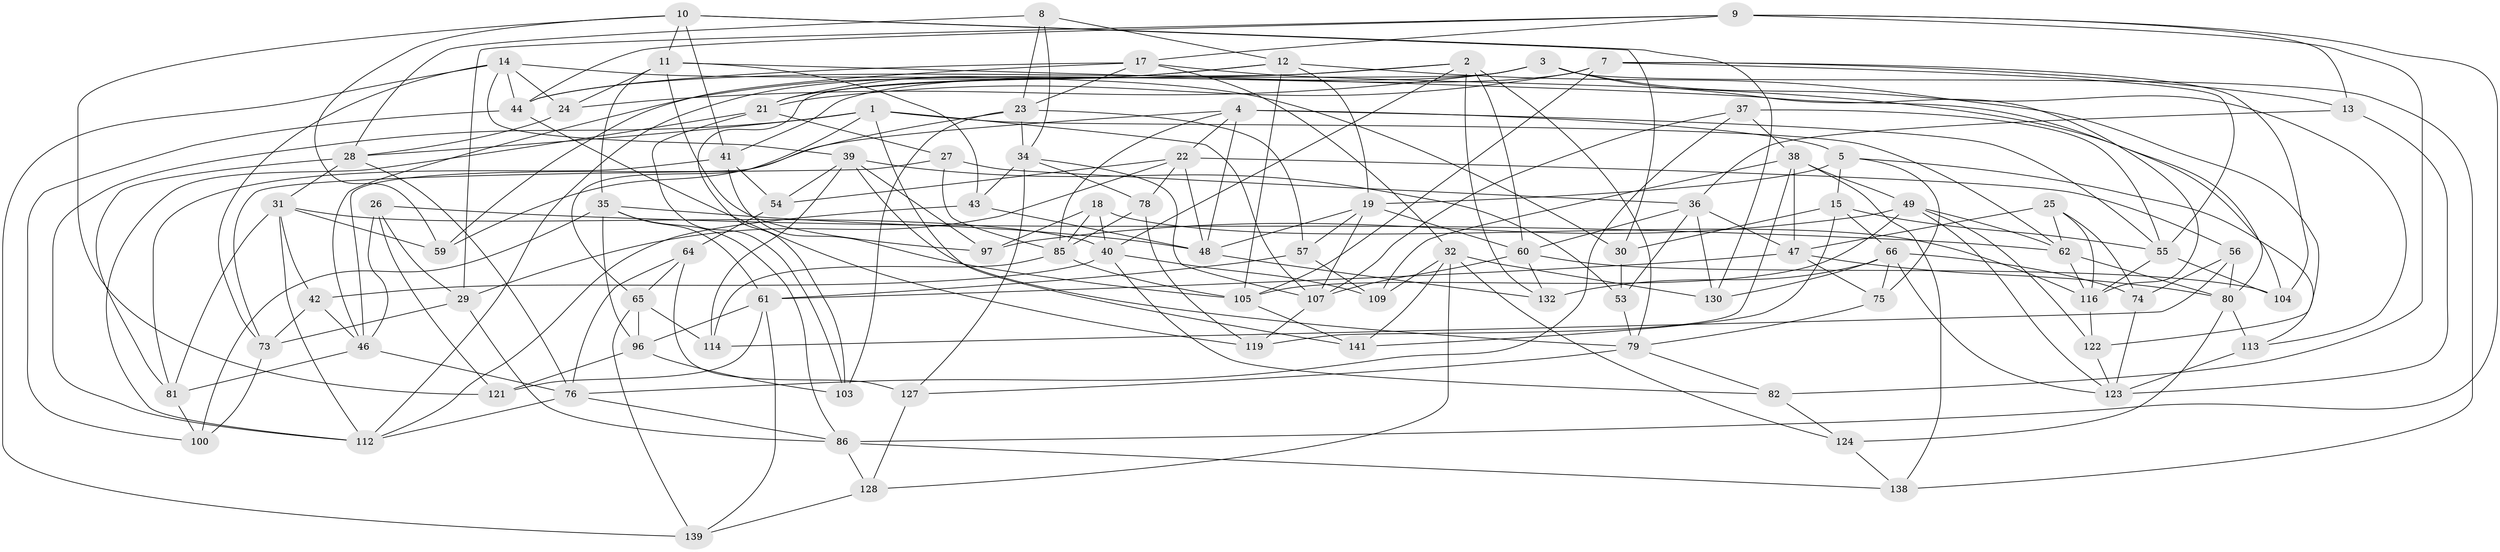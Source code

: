 // Generated by graph-tools (version 1.1) at 2025/24/03/03/25 07:24:23]
// undirected, 91 vertices, 230 edges
graph export_dot {
graph [start="1"]
  node [color=gray90,style=filled];
  1 [super="+6"];
  2 [super="+95"];
  3 [super="+68"];
  4 [super="+45"];
  5 [super="+102"];
  7 [super="+118"];
  8;
  9 [super="+58"];
  10 [super="+20"];
  11 [super="+16"];
  12 [super="+94"];
  13;
  14 [super="+67"];
  15 [super="+143"];
  17 [super="+33"];
  18;
  19 [super="+63"];
  21 [super="+101"];
  22 [super="+77"];
  23 [super="+88"];
  24;
  25;
  26;
  27;
  28 [super="+92"];
  29 [super="+72"];
  30;
  31 [super="+131"];
  32 [super="+98"];
  34 [super="+111"];
  35 [super="+89"];
  36 [super="+108"];
  37;
  38 [super="+117"];
  39 [super="+51"];
  40 [super="+129"];
  41 [super="+50"];
  42;
  43;
  44 [super="+84"];
  46 [super="+126"];
  47 [super="+70"];
  48 [super="+52"];
  49 [super="+69"];
  53;
  54;
  55 [super="+71"];
  56;
  57;
  59;
  60 [super="+134"];
  61 [super="+93"];
  62 [super="+140"];
  64;
  65 [super="+83"];
  66 [super="+115"];
  73 [super="+91"];
  74;
  75;
  76 [super="+133"];
  78;
  79 [super="+135"];
  80 [super="+99"];
  81 [super="+90"];
  82;
  85 [super="+106"];
  86 [super="+87"];
  96 [super="+110"];
  97;
  100;
  103;
  104;
  105 [super="+142"];
  107 [super="+120"];
  109;
  112 [super="+137"];
  113;
  114;
  116 [super="+125"];
  119;
  121;
  122;
  123 [super="+136"];
  124;
  127;
  128;
  130;
  132;
  138;
  139;
  141;
  1 -- 28;
  1 -- 112;
  1 -- 107;
  1 -- 65;
  1 -- 141;
  1 -- 62;
  2 -- 44;
  2 -- 60;
  2 -- 40;
  2 -- 132;
  2 -- 21;
  2 -- 79;
  3 -- 138;
  3 -- 113;
  3 -- 112;
  3 -- 24;
  3 -- 103;
  3 -- 116;
  4 -- 46;
  4 -- 55;
  4 -- 5;
  4 -- 48;
  4 -- 22;
  4 -- 85;
  5 -- 113;
  5 -- 75;
  5 -- 15 [weight=2];
  5 -- 19;
  7 -- 105;
  7 -- 104;
  7 -- 55;
  7 -- 21;
  7 -- 13;
  7 -- 41;
  8 -- 23;
  8 -- 34;
  8 -- 28;
  8 -- 12;
  9 -- 29;
  9 -- 82;
  9 -- 13;
  9 -- 17;
  9 -- 44;
  9 -- 86;
  10 -- 11;
  10 -- 130;
  10 -- 59;
  10 -- 41;
  10 -- 30;
  10 -- 121;
  11 -- 43;
  11 -- 24;
  11 -- 97;
  11 -- 80;
  11 -- 35;
  12 -- 46;
  12 -- 19;
  12 -- 122;
  12 -- 21;
  12 -- 105;
  13 -- 123;
  13 -- 36;
  14 -- 139;
  14 -- 30;
  14 -- 24;
  14 -- 73;
  14 -- 44;
  14 -- 39;
  15 -- 30;
  15 -- 141;
  15 -- 66;
  15 -- 55;
  17 -- 59;
  17 -- 23;
  17 -- 104;
  17 -- 32;
  17 -- 44;
  18 -- 97;
  18 -- 85;
  18 -- 40;
  18 -- 116;
  19 -- 60;
  19 -- 107;
  19 -- 48;
  19 -- 57;
  21 -- 27;
  21 -- 112;
  21 -- 103;
  22 -- 56;
  22 -- 48;
  22 -- 29;
  22 -- 78;
  22 -- 54;
  23 -- 57;
  23 -- 59;
  23 -- 103;
  23 -- 34;
  24 -- 28;
  25 -- 47;
  25 -- 62;
  25 -- 74;
  25 -- 116;
  26 -- 62;
  26 -- 29;
  26 -- 121;
  26 -- 46;
  27 -- 73;
  27 -- 36;
  27 -- 85;
  28 -- 31;
  28 -- 81;
  28 -- 76;
  29 -- 73 [weight=2];
  29 -- 86;
  30 -- 53;
  31 -- 112;
  31 -- 59;
  31 -- 81;
  31 -- 40;
  31 -- 42;
  32 -- 130;
  32 -- 141;
  32 -- 128;
  32 -- 124;
  32 -- 109;
  34 -- 43;
  34 -- 107;
  34 -- 127;
  34 -- 78;
  35 -- 96;
  35 -- 100;
  35 -- 61;
  35 -- 48;
  35 -- 86;
  36 -- 60;
  36 -- 130;
  36 -- 53;
  36 -- 47;
  37 -- 38;
  37 -- 107;
  37 -- 55;
  37 -- 76;
  38 -- 119;
  38 -- 49;
  38 -- 138;
  38 -- 109;
  38 -- 47;
  39 -- 54;
  39 -- 114;
  39 -- 97;
  39 -- 53;
  39 -- 79;
  40 -- 82;
  40 -- 109;
  40 -- 42;
  41 -- 81 [weight=2];
  41 -- 54;
  41 -- 105;
  42 -- 46;
  42 -- 73;
  43 -- 112;
  43 -- 48;
  44 -- 100;
  44 -- 119;
  46 -- 81;
  46 -- 76;
  47 -- 75;
  47 -- 80;
  47 -- 61;
  48 -- 132;
  49 -- 97;
  49 -- 122;
  49 -- 62;
  49 -- 105;
  49 -- 123;
  53 -- 79;
  54 -- 64;
  55 -- 116;
  55 -- 104;
  56 -- 80;
  56 -- 74;
  56 -- 114;
  57 -- 109;
  57 -- 61;
  60 -- 132;
  60 -- 104;
  60 -- 107;
  61 -- 96;
  61 -- 139;
  61 -- 121;
  62 -- 80;
  62 -- 116;
  64 -- 127;
  64 -- 76;
  64 -- 65;
  65 -- 114;
  65 -- 139;
  65 -- 96 [weight=2];
  66 -- 130;
  66 -- 123;
  66 -- 75;
  66 -- 132;
  66 -- 74;
  73 -- 100;
  74 -- 123;
  75 -- 79;
  76 -- 112;
  76 -- 86;
  78 -- 119;
  78 -- 85;
  79 -- 82;
  79 -- 127;
  80 -- 113;
  80 -- 124;
  81 -- 100;
  82 -- 124;
  85 -- 114;
  85 -- 105;
  86 -- 128;
  86 -- 138;
  96 -- 121;
  96 -- 103;
  105 -- 141;
  107 -- 119;
  113 -- 123;
  116 -- 122;
  122 -- 123;
  124 -- 138;
  127 -- 128;
  128 -- 139;
}
